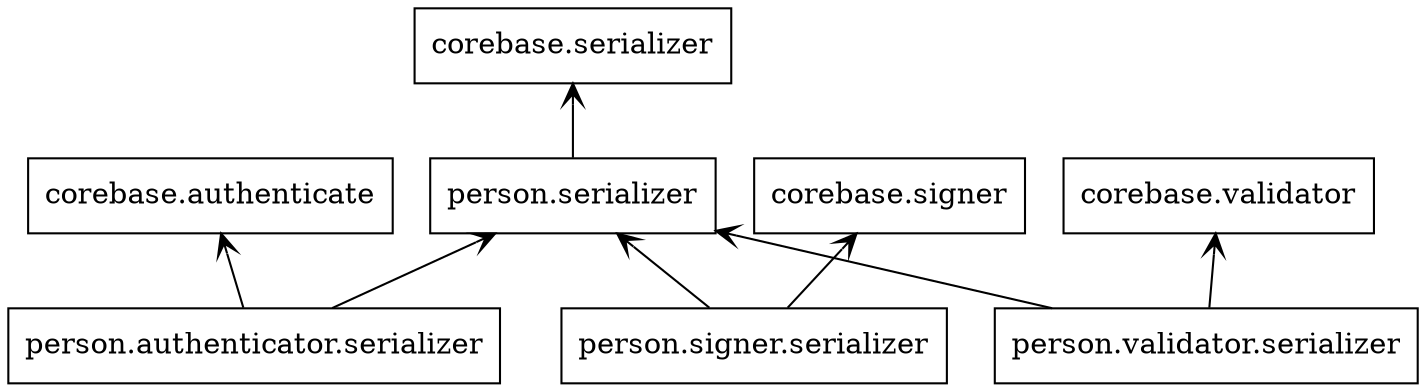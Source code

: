 digraph "packages" {
charset="utf-8"
rankdir=BT
"0" [label="corebase.authenticate", shape="box"];
"1" [label="corebase.serializer", shape="box"];
"2" [label="corebase.signer", shape="box"];
"3" [label="corebase.validator", shape="box"];
"4" [label="person.authenticator.serializer", shape="box"];
"5" [label="person.serializer", shape="box"];
"6" [label="person.signer.serializer", shape="box"];
"7" [label="person.validator.serializer", shape="box"];
"4" -> "0" [arrowhead="open", arrowtail="none"];
"4" -> "5" [arrowhead="open", arrowtail="none"];
"5" -> "1" [arrowhead="open", arrowtail="none"];
"6" -> "2" [arrowhead="open", arrowtail="none"];
"6" -> "5" [arrowhead="open", arrowtail="none"];
"7" -> "3" [arrowhead="open", arrowtail="none"];
"7" -> "5" [arrowhead="open", arrowtail="none"];
}
